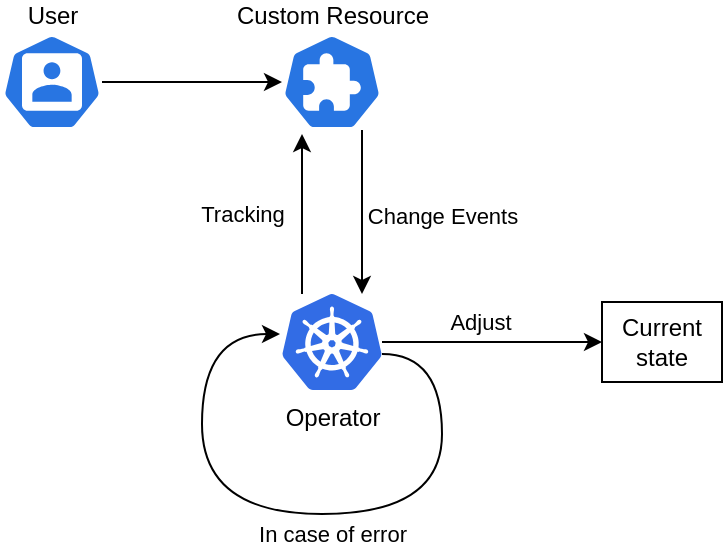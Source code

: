 <mxfile version="20.8.16" type="device"><diagram name="Page-1" id="GfBQQscxPujVJwZCpIw1"><mxGraphModel dx="1026" dy="691" grid="1" gridSize="10" guides="1" tooltips="1" connect="1" arrows="1" fold="1" page="1" pageScale="1" pageWidth="827" pageHeight="1169" math="0" shadow="0"><root><mxCell id="0"/><mxCell id="1" parent="0"/><mxCell id="-5xYdPRH5tEtqplrL3A5-9" style="edgeStyle=orthogonalEdgeStyle;rounded=0;orthogonalLoop=1;jettySize=auto;html=1;" edge="1" parent="1" source="-5xYdPRH5tEtqplrL3A5-2" target="-5xYdPRH5tEtqplrL3A5-7"><mxGeometry relative="1" as="geometry"><Array as="points"><mxPoint x="360" y="300"/><mxPoint x="360" y="300"/></Array></mxGeometry></mxCell><mxCell id="-5xYdPRH5tEtqplrL3A5-11" value="Change Events" style="edgeLabel;html=1;align=center;verticalAlign=middle;resizable=0;points=[];horizontal=1;" vertex="1" connectable="0" parent="-5xYdPRH5tEtqplrL3A5-9"><mxGeometry x="-0.283" y="2" relative="1" as="geometry"><mxPoint x="38" y="13" as="offset"/></mxGeometry></mxCell><mxCell id="-5xYdPRH5tEtqplrL3A5-2" value="Custom Resource" style="sketch=0;html=1;dashed=0;whitespace=wrap;fillColor=#2875E2;strokeColor=#ffffff;points=[[0.005,0.63,0],[0.1,0.2,0],[0.9,0.2,0],[0.5,0,0],[0.995,0.63,0],[0.72,0.99,0],[0.5,1,0],[0.28,0.99,0]];verticalLabelPosition=top;align=center;verticalAlign=bottom;shape=mxgraph.kubernetes.icon;prIcon=crd;labelPosition=center;" vertex="1" parent="1"><mxGeometry x="320" y="220" width="50" height="48" as="geometry"/></mxCell><mxCell id="-5xYdPRH5tEtqplrL3A5-6" style="edgeStyle=orthogonalEdgeStyle;rounded=0;orthogonalLoop=1;jettySize=auto;html=1;" edge="1" parent="1" source="-5xYdPRH5tEtqplrL3A5-3" target="-5xYdPRH5tEtqplrL3A5-2"><mxGeometry relative="1" as="geometry"/></mxCell><mxCell id="-5xYdPRH5tEtqplrL3A5-3" value="User" style="sketch=0;html=1;dashed=0;whitespace=wrap;fillColor=#2875E2;strokeColor=#ffffff;points=[[0.005,0.63,0],[0.1,0.2,0],[0.9,0.2,0],[0.5,0,0],[0.995,0.63,0],[0.72,0.99,0],[0.5,1,0],[0.28,0.99,0]];verticalLabelPosition=top;align=center;verticalAlign=bottom;shape=mxgraph.kubernetes.icon;prIcon=user;labelPosition=center;" vertex="1" parent="1"><mxGeometry x="180" y="220" width="50" height="48" as="geometry"/></mxCell><mxCell id="-5xYdPRH5tEtqplrL3A5-8" style="edgeStyle=orthogonalEdgeStyle;rounded=0;orthogonalLoop=1;jettySize=auto;html=1;" edge="1" parent="1" source="-5xYdPRH5tEtqplrL3A5-7"><mxGeometry relative="1" as="geometry"><mxPoint x="330" y="270" as="targetPoint"/><Array as="points"><mxPoint x="330" y="330"/><mxPoint x="330" y="330"/></Array></mxGeometry></mxCell><mxCell id="-5xYdPRH5tEtqplrL3A5-10" value="Tracking" style="edgeLabel;html=1;align=center;verticalAlign=middle;resizable=0;points=[];" vertex="1" connectable="0" parent="-5xYdPRH5tEtqplrL3A5-8"><mxGeometry x="-0.164" relative="1" as="geometry"><mxPoint x="-30" y="-7" as="offset"/></mxGeometry></mxCell><mxCell id="-5xYdPRH5tEtqplrL3A5-12" style="edgeStyle=orthogonalEdgeStyle;orthogonalLoop=1;jettySize=auto;html=1;entryX=-0.02;entryY=0.396;entryDx=0;entryDy=0;entryPerimeter=0;curved=1;" edge="1" parent="1" source="-5xYdPRH5tEtqplrL3A5-7" target="-5xYdPRH5tEtqplrL3A5-7"><mxGeometry relative="1" as="geometry"><mxPoint x="260" y="370" as="targetPoint"/><Array as="points"><mxPoint x="400" y="380"/><mxPoint x="400" y="460"/><mxPoint x="280" y="460"/><mxPoint x="280" y="370"/></Array></mxGeometry></mxCell><mxCell id="-5xYdPRH5tEtqplrL3A5-13" value="In case of error" style="edgeLabel;html=1;align=center;verticalAlign=middle;resizable=0;points=[];" vertex="1" connectable="0" parent="-5xYdPRH5tEtqplrL3A5-12"><mxGeometry x="0.019" y="2" relative="1" as="geometry"><mxPoint x="18" y="8" as="offset"/></mxGeometry></mxCell><mxCell id="-5xYdPRH5tEtqplrL3A5-15" style="edgeStyle=orthogonalEdgeStyle;curved=1;orthogonalLoop=1;jettySize=auto;html=1;entryX=0;entryY=0.5;entryDx=0;entryDy=0;" edge="1" parent="1" source="-5xYdPRH5tEtqplrL3A5-7" target="-5xYdPRH5tEtqplrL3A5-14"><mxGeometry relative="1" as="geometry"/></mxCell><mxCell id="-5xYdPRH5tEtqplrL3A5-16" value="Adjust" style="edgeLabel;html=1;align=center;verticalAlign=middle;resizable=0;points=[];" vertex="1" connectable="0" parent="-5xYdPRH5tEtqplrL3A5-15"><mxGeometry x="0.323" y="-4" relative="1" as="geometry"><mxPoint x="-24" y="-14" as="offset"/></mxGeometry></mxCell><mxCell id="-5xYdPRH5tEtqplrL3A5-7" value="Operator" style="sketch=0;aspect=fixed;html=1;points=[];align=center;image;fontSize=12;image=img/lib/mscae/Kubernetes.svg;" vertex="1" parent="1"><mxGeometry x="320" y="350" width="50" height="48" as="geometry"/></mxCell><mxCell id="-5xYdPRH5tEtqplrL3A5-14" value="Current&lt;br&gt;state" style="rounded=0;whiteSpace=wrap;html=1;" vertex="1" parent="1"><mxGeometry x="480" y="354" width="60" height="40" as="geometry"/></mxCell></root></mxGraphModel></diagram></mxfile>